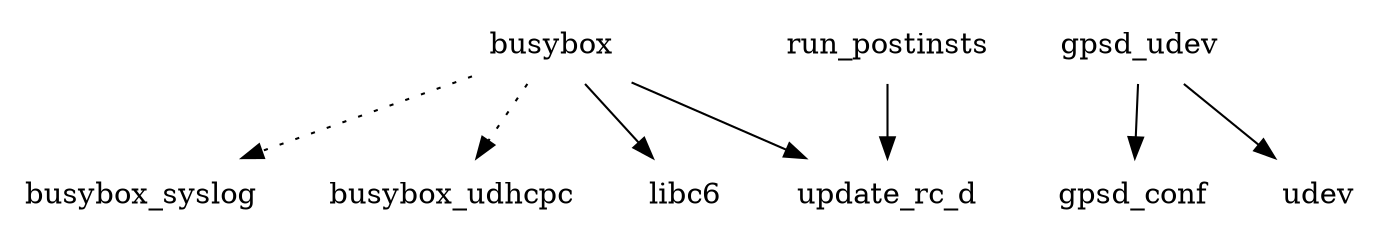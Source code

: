 digraph depends {
    node [shape=plaintext]
busybox -> busybox_syslog [style=dotted];
busybox -> busybox_udhcpc [style=dotted];
busybox -> libc6;
busybox -> update_rc_d;
gpsd_udev -> gpsd_conf;
gpsd_udev -> udev;
run_postinsts -> update_rc_d;
}
